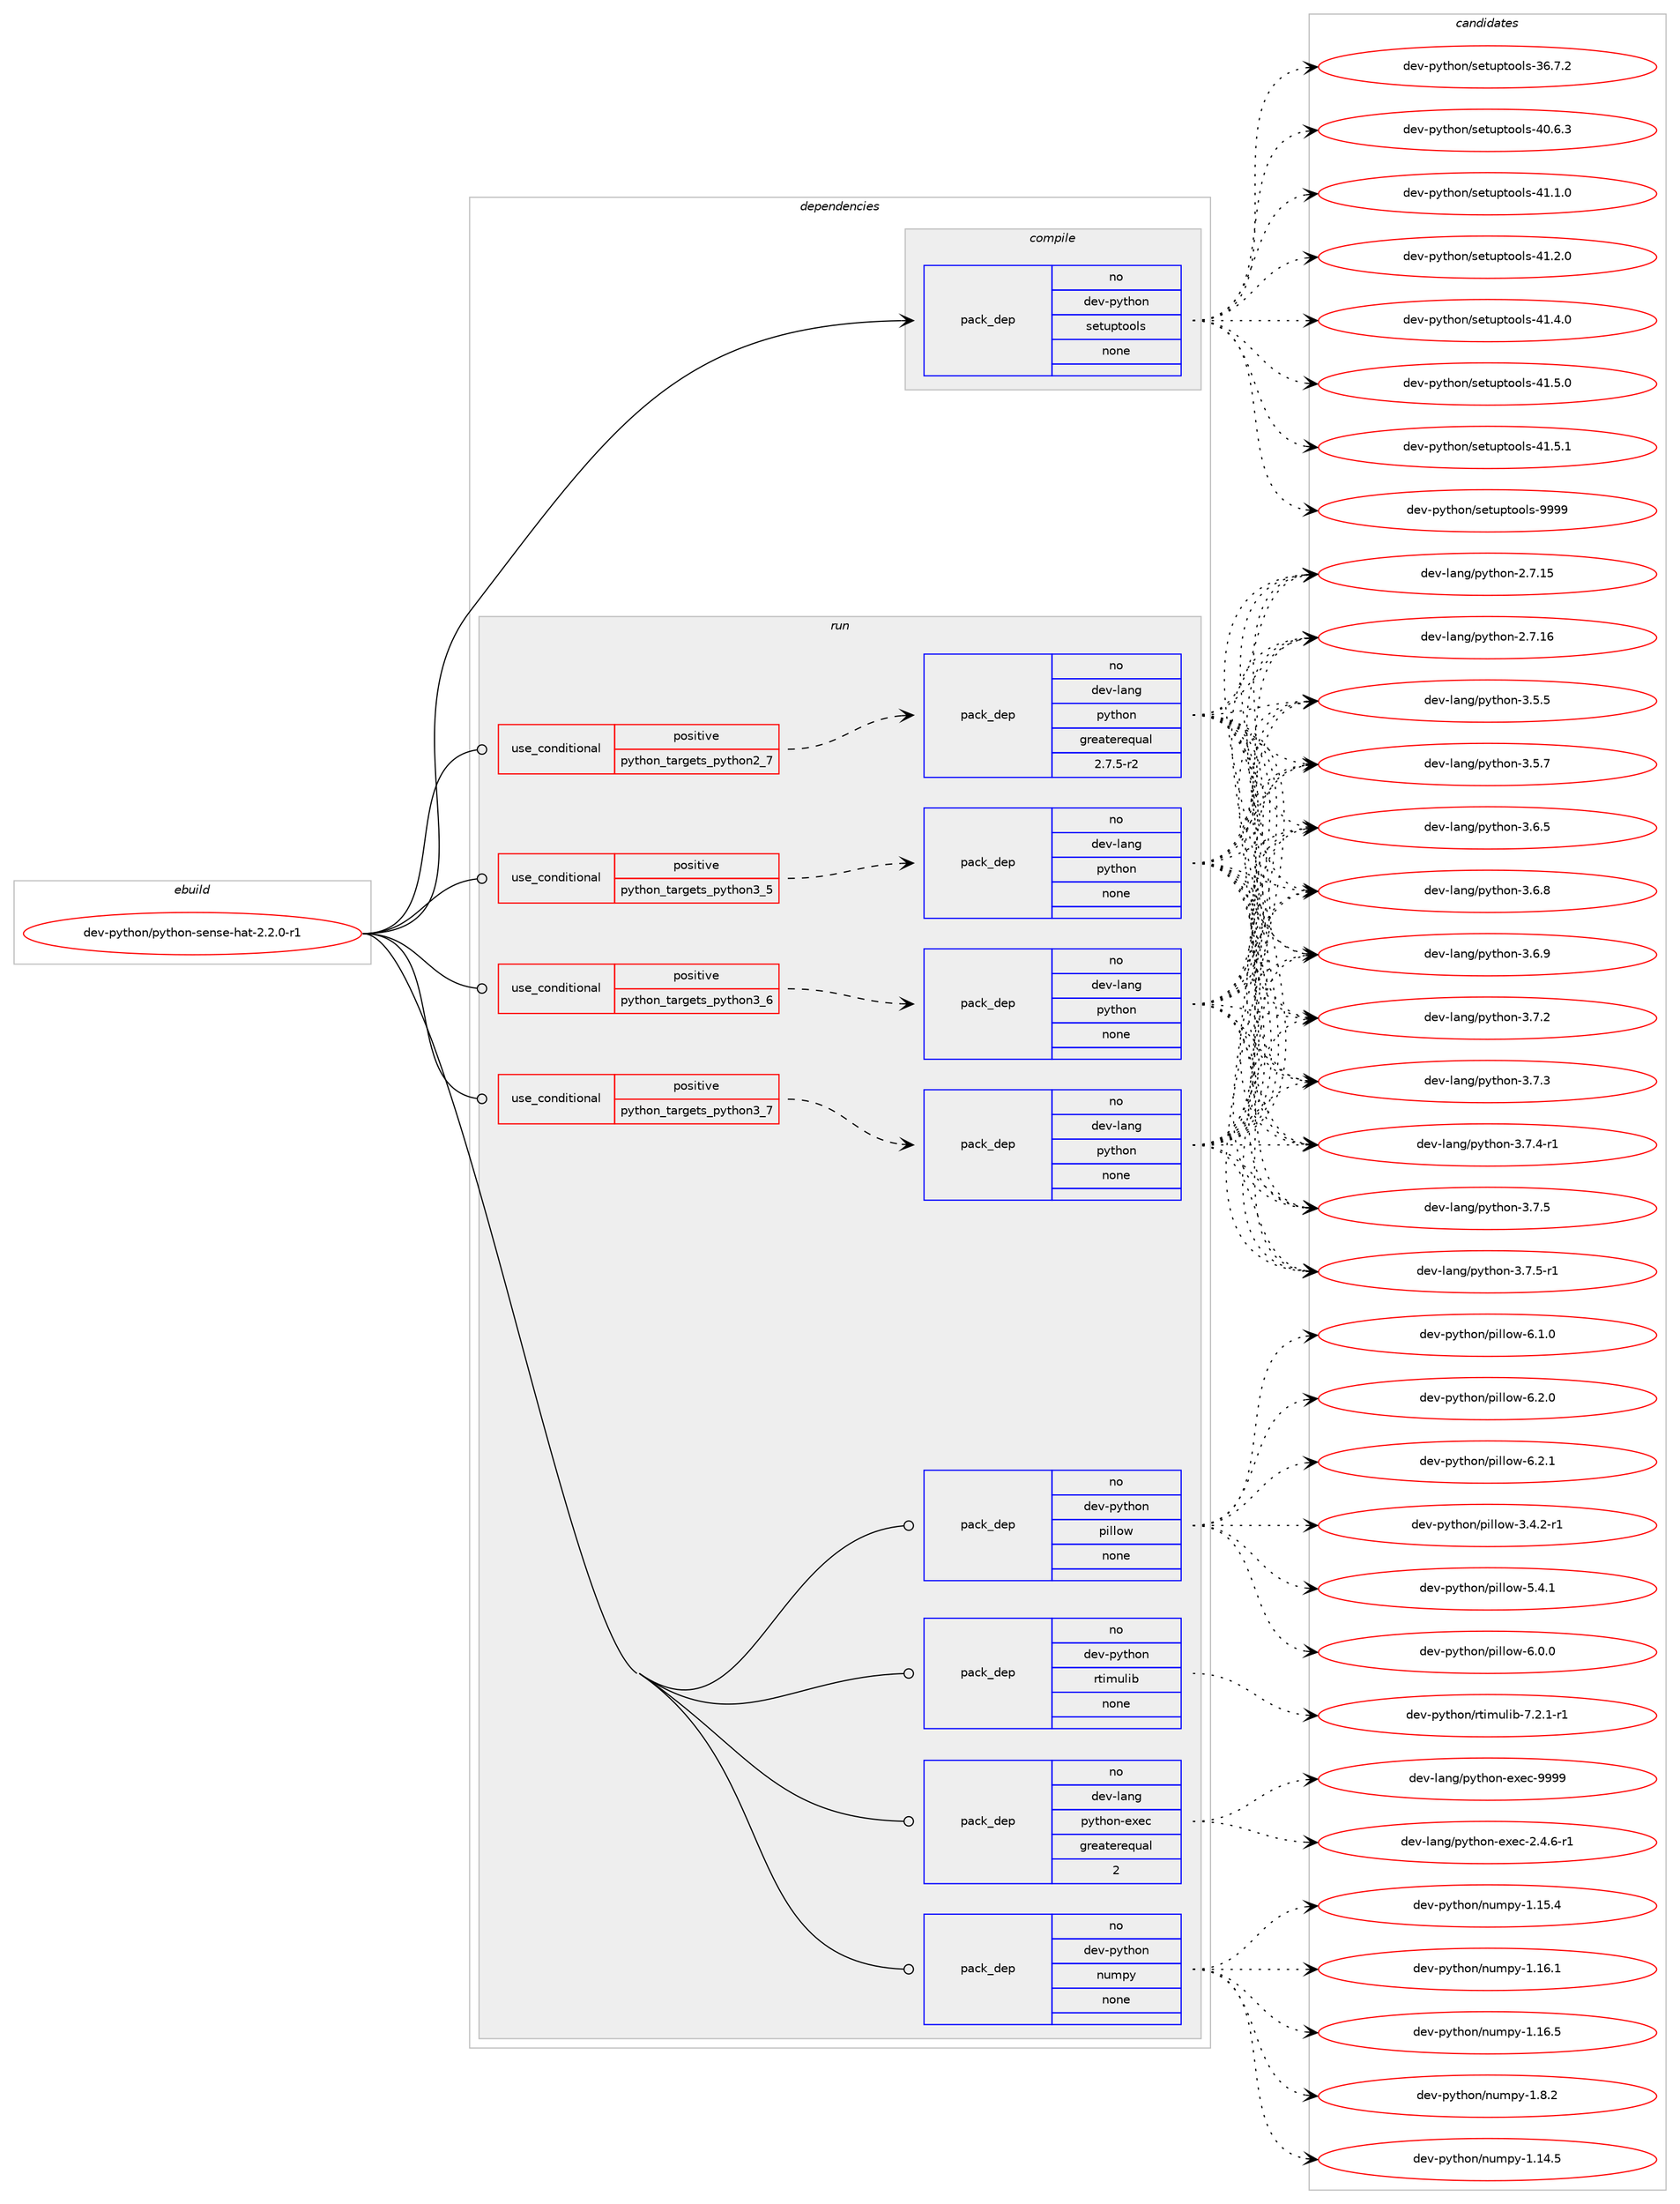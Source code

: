 digraph prolog {

# *************
# Graph options
# *************

newrank=true;
concentrate=true;
compound=true;
graph [rankdir=LR,fontname=Helvetica,fontsize=10,ranksep=1.5];#, ranksep=2.5, nodesep=0.2];
edge  [arrowhead=vee];
node  [fontname=Helvetica,fontsize=10];

# **********
# The ebuild
# **********

subgraph cluster_leftcol {
color=gray;
rank=same;
label=<<i>ebuild</i>>;
id [label="dev-python/python-sense-hat-2.2.0-r1", color=red, width=4, href="../dev-python/python-sense-hat-2.2.0-r1.svg"];
}

# ****************
# The dependencies
# ****************

subgraph cluster_midcol {
color=gray;
label=<<i>dependencies</i>>;
subgraph cluster_compile {
fillcolor="#eeeeee";
style=filled;
label=<<i>compile</i>>;
subgraph pack473061 {
dependency632805 [label=<<TABLE BORDER="0" CELLBORDER="1" CELLSPACING="0" CELLPADDING="4" WIDTH="220"><TR><TD ROWSPAN="6" CELLPADDING="30">pack_dep</TD></TR><TR><TD WIDTH="110">no</TD></TR><TR><TD>dev-python</TD></TR><TR><TD>setuptools</TD></TR><TR><TD>none</TD></TR><TR><TD></TD></TR></TABLE>>, shape=none, color=blue];
}
id:e -> dependency632805:w [weight=20,style="solid",arrowhead="vee"];
}
subgraph cluster_compileandrun {
fillcolor="#eeeeee";
style=filled;
label=<<i>compile and run</i>>;
}
subgraph cluster_run {
fillcolor="#eeeeee";
style=filled;
label=<<i>run</i>>;
subgraph cond147872 {
dependency632806 [label=<<TABLE BORDER="0" CELLBORDER="1" CELLSPACING="0" CELLPADDING="4"><TR><TD ROWSPAN="3" CELLPADDING="10">use_conditional</TD></TR><TR><TD>positive</TD></TR><TR><TD>python_targets_python2_7</TD></TR></TABLE>>, shape=none, color=red];
subgraph pack473062 {
dependency632807 [label=<<TABLE BORDER="0" CELLBORDER="1" CELLSPACING="0" CELLPADDING="4" WIDTH="220"><TR><TD ROWSPAN="6" CELLPADDING="30">pack_dep</TD></TR><TR><TD WIDTH="110">no</TD></TR><TR><TD>dev-lang</TD></TR><TR><TD>python</TD></TR><TR><TD>greaterequal</TD></TR><TR><TD>2.7.5-r2</TD></TR></TABLE>>, shape=none, color=blue];
}
dependency632806:e -> dependency632807:w [weight=20,style="dashed",arrowhead="vee"];
}
id:e -> dependency632806:w [weight=20,style="solid",arrowhead="odot"];
subgraph cond147873 {
dependency632808 [label=<<TABLE BORDER="0" CELLBORDER="1" CELLSPACING="0" CELLPADDING="4"><TR><TD ROWSPAN="3" CELLPADDING="10">use_conditional</TD></TR><TR><TD>positive</TD></TR><TR><TD>python_targets_python3_5</TD></TR></TABLE>>, shape=none, color=red];
subgraph pack473063 {
dependency632809 [label=<<TABLE BORDER="0" CELLBORDER="1" CELLSPACING="0" CELLPADDING="4" WIDTH="220"><TR><TD ROWSPAN="6" CELLPADDING="30">pack_dep</TD></TR><TR><TD WIDTH="110">no</TD></TR><TR><TD>dev-lang</TD></TR><TR><TD>python</TD></TR><TR><TD>none</TD></TR><TR><TD></TD></TR></TABLE>>, shape=none, color=blue];
}
dependency632808:e -> dependency632809:w [weight=20,style="dashed",arrowhead="vee"];
}
id:e -> dependency632808:w [weight=20,style="solid",arrowhead="odot"];
subgraph cond147874 {
dependency632810 [label=<<TABLE BORDER="0" CELLBORDER="1" CELLSPACING="0" CELLPADDING="4"><TR><TD ROWSPAN="3" CELLPADDING="10">use_conditional</TD></TR><TR><TD>positive</TD></TR><TR><TD>python_targets_python3_6</TD></TR></TABLE>>, shape=none, color=red];
subgraph pack473064 {
dependency632811 [label=<<TABLE BORDER="0" CELLBORDER="1" CELLSPACING="0" CELLPADDING="4" WIDTH="220"><TR><TD ROWSPAN="6" CELLPADDING="30">pack_dep</TD></TR><TR><TD WIDTH="110">no</TD></TR><TR><TD>dev-lang</TD></TR><TR><TD>python</TD></TR><TR><TD>none</TD></TR><TR><TD></TD></TR></TABLE>>, shape=none, color=blue];
}
dependency632810:e -> dependency632811:w [weight=20,style="dashed",arrowhead="vee"];
}
id:e -> dependency632810:w [weight=20,style="solid",arrowhead="odot"];
subgraph cond147875 {
dependency632812 [label=<<TABLE BORDER="0" CELLBORDER="1" CELLSPACING="0" CELLPADDING="4"><TR><TD ROWSPAN="3" CELLPADDING="10">use_conditional</TD></TR><TR><TD>positive</TD></TR><TR><TD>python_targets_python3_7</TD></TR></TABLE>>, shape=none, color=red];
subgraph pack473065 {
dependency632813 [label=<<TABLE BORDER="0" CELLBORDER="1" CELLSPACING="0" CELLPADDING="4" WIDTH="220"><TR><TD ROWSPAN="6" CELLPADDING="30">pack_dep</TD></TR><TR><TD WIDTH="110">no</TD></TR><TR><TD>dev-lang</TD></TR><TR><TD>python</TD></TR><TR><TD>none</TD></TR><TR><TD></TD></TR></TABLE>>, shape=none, color=blue];
}
dependency632812:e -> dependency632813:w [weight=20,style="dashed",arrowhead="vee"];
}
id:e -> dependency632812:w [weight=20,style="solid",arrowhead="odot"];
subgraph pack473066 {
dependency632814 [label=<<TABLE BORDER="0" CELLBORDER="1" CELLSPACING="0" CELLPADDING="4" WIDTH="220"><TR><TD ROWSPAN="6" CELLPADDING="30">pack_dep</TD></TR><TR><TD WIDTH="110">no</TD></TR><TR><TD>dev-lang</TD></TR><TR><TD>python-exec</TD></TR><TR><TD>greaterequal</TD></TR><TR><TD>2</TD></TR></TABLE>>, shape=none, color=blue];
}
id:e -> dependency632814:w [weight=20,style="solid",arrowhead="odot"];
subgraph pack473067 {
dependency632815 [label=<<TABLE BORDER="0" CELLBORDER="1" CELLSPACING="0" CELLPADDING="4" WIDTH="220"><TR><TD ROWSPAN="6" CELLPADDING="30">pack_dep</TD></TR><TR><TD WIDTH="110">no</TD></TR><TR><TD>dev-python</TD></TR><TR><TD>numpy</TD></TR><TR><TD>none</TD></TR><TR><TD></TD></TR></TABLE>>, shape=none, color=blue];
}
id:e -> dependency632815:w [weight=20,style="solid",arrowhead="odot"];
subgraph pack473068 {
dependency632816 [label=<<TABLE BORDER="0" CELLBORDER="1" CELLSPACING="0" CELLPADDING="4" WIDTH="220"><TR><TD ROWSPAN="6" CELLPADDING="30">pack_dep</TD></TR><TR><TD WIDTH="110">no</TD></TR><TR><TD>dev-python</TD></TR><TR><TD>pillow</TD></TR><TR><TD>none</TD></TR><TR><TD></TD></TR></TABLE>>, shape=none, color=blue];
}
id:e -> dependency632816:w [weight=20,style="solid",arrowhead="odot"];
subgraph pack473069 {
dependency632817 [label=<<TABLE BORDER="0" CELLBORDER="1" CELLSPACING="0" CELLPADDING="4" WIDTH="220"><TR><TD ROWSPAN="6" CELLPADDING="30">pack_dep</TD></TR><TR><TD WIDTH="110">no</TD></TR><TR><TD>dev-python</TD></TR><TR><TD>rtimulib</TD></TR><TR><TD>none</TD></TR><TR><TD></TD></TR></TABLE>>, shape=none, color=blue];
}
id:e -> dependency632817:w [weight=20,style="solid",arrowhead="odot"];
}
}

# **************
# The candidates
# **************

subgraph cluster_choices {
rank=same;
color=gray;
label=<<i>candidates</i>>;

subgraph choice473061 {
color=black;
nodesep=1;
choice100101118451121211161041111104711510111611711211611111110811545515446554650 [label="dev-python/setuptools-36.7.2", color=red, width=4,href="../dev-python/setuptools-36.7.2.svg"];
choice100101118451121211161041111104711510111611711211611111110811545524846544651 [label="dev-python/setuptools-40.6.3", color=red, width=4,href="../dev-python/setuptools-40.6.3.svg"];
choice100101118451121211161041111104711510111611711211611111110811545524946494648 [label="dev-python/setuptools-41.1.0", color=red, width=4,href="../dev-python/setuptools-41.1.0.svg"];
choice100101118451121211161041111104711510111611711211611111110811545524946504648 [label="dev-python/setuptools-41.2.0", color=red, width=4,href="../dev-python/setuptools-41.2.0.svg"];
choice100101118451121211161041111104711510111611711211611111110811545524946524648 [label="dev-python/setuptools-41.4.0", color=red, width=4,href="../dev-python/setuptools-41.4.0.svg"];
choice100101118451121211161041111104711510111611711211611111110811545524946534648 [label="dev-python/setuptools-41.5.0", color=red, width=4,href="../dev-python/setuptools-41.5.0.svg"];
choice100101118451121211161041111104711510111611711211611111110811545524946534649 [label="dev-python/setuptools-41.5.1", color=red, width=4,href="../dev-python/setuptools-41.5.1.svg"];
choice10010111845112121116104111110471151011161171121161111111081154557575757 [label="dev-python/setuptools-9999", color=red, width=4,href="../dev-python/setuptools-9999.svg"];
dependency632805:e -> choice100101118451121211161041111104711510111611711211611111110811545515446554650:w [style=dotted,weight="100"];
dependency632805:e -> choice100101118451121211161041111104711510111611711211611111110811545524846544651:w [style=dotted,weight="100"];
dependency632805:e -> choice100101118451121211161041111104711510111611711211611111110811545524946494648:w [style=dotted,weight="100"];
dependency632805:e -> choice100101118451121211161041111104711510111611711211611111110811545524946504648:w [style=dotted,weight="100"];
dependency632805:e -> choice100101118451121211161041111104711510111611711211611111110811545524946524648:w [style=dotted,weight="100"];
dependency632805:e -> choice100101118451121211161041111104711510111611711211611111110811545524946534648:w [style=dotted,weight="100"];
dependency632805:e -> choice100101118451121211161041111104711510111611711211611111110811545524946534649:w [style=dotted,weight="100"];
dependency632805:e -> choice10010111845112121116104111110471151011161171121161111111081154557575757:w [style=dotted,weight="100"];
}
subgraph choice473062 {
color=black;
nodesep=1;
choice10010111845108971101034711212111610411111045504655464953 [label="dev-lang/python-2.7.15", color=red, width=4,href="../dev-lang/python-2.7.15.svg"];
choice10010111845108971101034711212111610411111045504655464954 [label="dev-lang/python-2.7.16", color=red, width=4,href="../dev-lang/python-2.7.16.svg"];
choice100101118451089711010347112121116104111110455146534653 [label="dev-lang/python-3.5.5", color=red, width=4,href="../dev-lang/python-3.5.5.svg"];
choice100101118451089711010347112121116104111110455146534655 [label="dev-lang/python-3.5.7", color=red, width=4,href="../dev-lang/python-3.5.7.svg"];
choice100101118451089711010347112121116104111110455146544653 [label="dev-lang/python-3.6.5", color=red, width=4,href="../dev-lang/python-3.6.5.svg"];
choice100101118451089711010347112121116104111110455146544656 [label="dev-lang/python-3.6.8", color=red, width=4,href="../dev-lang/python-3.6.8.svg"];
choice100101118451089711010347112121116104111110455146544657 [label="dev-lang/python-3.6.9", color=red, width=4,href="../dev-lang/python-3.6.9.svg"];
choice100101118451089711010347112121116104111110455146554650 [label="dev-lang/python-3.7.2", color=red, width=4,href="../dev-lang/python-3.7.2.svg"];
choice100101118451089711010347112121116104111110455146554651 [label="dev-lang/python-3.7.3", color=red, width=4,href="../dev-lang/python-3.7.3.svg"];
choice1001011184510897110103471121211161041111104551465546524511449 [label="dev-lang/python-3.7.4-r1", color=red, width=4,href="../dev-lang/python-3.7.4-r1.svg"];
choice100101118451089711010347112121116104111110455146554653 [label="dev-lang/python-3.7.5", color=red, width=4,href="../dev-lang/python-3.7.5.svg"];
choice1001011184510897110103471121211161041111104551465546534511449 [label="dev-lang/python-3.7.5-r1", color=red, width=4,href="../dev-lang/python-3.7.5-r1.svg"];
dependency632807:e -> choice10010111845108971101034711212111610411111045504655464953:w [style=dotted,weight="100"];
dependency632807:e -> choice10010111845108971101034711212111610411111045504655464954:w [style=dotted,weight="100"];
dependency632807:e -> choice100101118451089711010347112121116104111110455146534653:w [style=dotted,weight="100"];
dependency632807:e -> choice100101118451089711010347112121116104111110455146534655:w [style=dotted,weight="100"];
dependency632807:e -> choice100101118451089711010347112121116104111110455146544653:w [style=dotted,weight="100"];
dependency632807:e -> choice100101118451089711010347112121116104111110455146544656:w [style=dotted,weight="100"];
dependency632807:e -> choice100101118451089711010347112121116104111110455146544657:w [style=dotted,weight="100"];
dependency632807:e -> choice100101118451089711010347112121116104111110455146554650:w [style=dotted,weight="100"];
dependency632807:e -> choice100101118451089711010347112121116104111110455146554651:w [style=dotted,weight="100"];
dependency632807:e -> choice1001011184510897110103471121211161041111104551465546524511449:w [style=dotted,weight="100"];
dependency632807:e -> choice100101118451089711010347112121116104111110455146554653:w [style=dotted,weight="100"];
dependency632807:e -> choice1001011184510897110103471121211161041111104551465546534511449:w [style=dotted,weight="100"];
}
subgraph choice473063 {
color=black;
nodesep=1;
choice10010111845108971101034711212111610411111045504655464953 [label="dev-lang/python-2.7.15", color=red, width=4,href="../dev-lang/python-2.7.15.svg"];
choice10010111845108971101034711212111610411111045504655464954 [label="dev-lang/python-2.7.16", color=red, width=4,href="../dev-lang/python-2.7.16.svg"];
choice100101118451089711010347112121116104111110455146534653 [label="dev-lang/python-3.5.5", color=red, width=4,href="../dev-lang/python-3.5.5.svg"];
choice100101118451089711010347112121116104111110455146534655 [label="dev-lang/python-3.5.7", color=red, width=4,href="../dev-lang/python-3.5.7.svg"];
choice100101118451089711010347112121116104111110455146544653 [label="dev-lang/python-3.6.5", color=red, width=4,href="../dev-lang/python-3.6.5.svg"];
choice100101118451089711010347112121116104111110455146544656 [label="dev-lang/python-3.6.8", color=red, width=4,href="../dev-lang/python-3.6.8.svg"];
choice100101118451089711010347112121116104111110455146544657 [label="dev-lang/python-3.6.9", color=red, width=4,href="../dev-lang/python-3.6.9.svg"];
choice100101118451089711010347112121116104111110455146554650 [label="dev-lang/python-3.7.2", color=red, width=4,href="../dev-lang/python-3.7.2.svg"];
choice100101118451089711010347112121116104111110455146554651 [label="dev-lang/python-3.7.3", color=red, width=4,href="../dev-lang/python-3.7.3.svg"];
choice1001011184510897110103471121211161041111104551465546524511449 [label="dev-lang/python-3.7.4-r1", color=red, width=4,href="../dev-lang/python-3.7.4-r1.svg"];
choice100101118451089711010347112121116104111110455146554653 [label="dev-lang/python-3.7.5", color=red, width=4,href="../dev-lang/python-3.7.5.svg"];
choice1001011184510897110103471121211161041111104551465546534511449 [label="dev-lang/python-3.7.5-r1", color=red, width=4,href="../dev-lang/python-3.7.5-r1.svg"];
dependency632809:e -> choice10010111845108971101034711212111610411111045504655464953:w [style=dotted,weight="100"];
dependency632809:e -> choice10010111845108971101034711212111610411111045504655464954:w [style=dotted,weight="100"];
dependency632809:e -> choice100101118451089711010347112121116104111110455146534653:w [style=dotted,weight="100"];
dependency632809:e -> choice100101118451089711010347112121116104111110455146534655:w [style=dotted,weight="100"];
dependency632809:e -> choice100101118451089711010347112121116104111110455146544653:w [style=dotted,weight="100"];
dependency632809:e -> choice100101118451089711010347112121116104111110455146544656:w [style=dotted,weight="100"];
dependency632809:e -> choice100101118451089711010347112121116104111110455146544657:w [style=dotted,weight="100"];
dependency632809:e -> choice100101118451089711010347112121116104111110455146554650:w [style=dotted,weight="100"];
dependency632809:e -> choice100101118451089711010347112121116104111110455146554651:w [style=dotted,weight="100"];
dependency632809:e -> choice1001011184510897110103471121211161041111104551465546524511449:w [style=dotted,weight="100"];
dependency632809:e -> choice100101118451089711010347112121116104111110455146554653:w [style=dotted,weight="100"];
dependency632809:e -> choice1001011184510897110103471121211161041111104551465546534511449:w [style=dotted,weight="100"];
}
subgraph choice473064 {
color=black;
nodesep=1;
choice10010111845108971101034711212111610411111045504655464953 [label="dev-lang/python-2.7.15", color=red, width=4,href="../dev-lang/python-2.7.15.svg"];
choice10010111845108971101034711212111610411111045504655464954 [label="dev-lang/python-2.7.16", color=red, width=4,href="../dev-lang/python-2.7.16.svg"];
choice100101118451089711010347112121116104111110455146534653 [label="dev-lang/python-3.5.5", color=red, width=4,href="../dev-lang/python-3.5.5.svg"];
choice100101118451089711010347112121116104111110455146534655 [label="dev-lang/python-3.5.7", color=red, width=4,href="../dev-lang/python-3.5.7.svg"];
choice100101118451089711010347112121116104111110455146544653 [label="dev-lang/python-3.6.5", color=red, width=4,href="../dev-lang/python-3.6.5.svg"];
choice100101118451089711010347112121116104111110455146544656 [label="dev-lang/python-3.6.8", color=red, width=4,href="../dev-lang/python-3.6.8.svg"];
choice100101118451089711010347112121116104111110455146544657 [label="dev-lang/python-3.6.9", color=red, width=4,href="../dev-lang/python-3.6.9.svg"];
choice100101118451089711010347112121116104111110455146554650 [label="dev-lang/python-3.7.2", color=red, width=4,href="../dev-lang/python-3.7.2.svg"];
choice100101118451089711010347112121116104111110455146554651 [label="dev-lang/python-3.7.3", color=red, width=4,href="../dev-lang/python-3.7.3.svg"];
choice1001011184510897110103471121211161041111104551465546524511449 [label="dev-lang/python-3.7.4-r1", color=red, width=4,href="../dev-lang/python-3.7.4-r1.svg"];
choice100101118451089711010347112121116104111110455146554653 [label="dev-lang/python-3.7.5", color=red, width=4,href="../dev-lang/python-3.7.5.svg"];
choice1001011184510897110103471121211161041111104551465546534511449 [label="dev-lang/python-3.7.5-r1", color=red, width=4,href="../dev-lang/python-3.7.5-r1.svg"];
dependency632811:e -> choice10010111845108971101034711212111610411111045504655464953:w [style=dotted,weight="100"];
dependency632811:e -> choice10010111845108971101034711212111610411111045504655464954:w [style=dotted,weight="100"];
dependency632811:e -> choice100101118451089711010347112121116104111110455146534653:w [style=dotted,weight="100"];
dependency632811:e -> choice100101118451089711010347112121116104111110455146534655:w [style=dotted,weight="100"];
dependency632811:e -> choice100101118451089711010347112121116104111110455146544653:w [style=dotted,weight="100"];
dependency632811:e -> choice100101118451089711010347112121116104111110455146544656:w [style=dotted,weight="100"];
dependency632811:e -> choice100101118451089711010347112121116104111110455146544657:w [style=dotted,weight="100"];
dependency632811:e -> choice100101118451089711010347112121116104111110455146554650:w [style=dotted,weight="100"];
dependency632811:e -> choice100101118451089711010347112121116104111110455146554651:w [style=dotted,weight="100"];
dependency632811:e -> choice1001011184510897110103471121211161041111104551465546524511449:w [style=dotted,weight="100"];
dependency632811:e -> choice100101118451089711010347112121116104111110455146554653:w [style=dotted,weight="100"];
dependency632811:e -> choice1001011184510897110103471121211161041111104551465546534511449:w [style=dotted,weight="100"];
}
subgraph choice473065 {
color=black;
nodesep=1;
choice10010111845108971101034711212111610411111045504655464953 [label="dev-lang/python-2.7.15", color=red, width=4,href="../dev-lang/python-2.7.15.svg"];
choice10010111845108971101034711212111610411111045504655464954 [label="dev-lang/python-2.7.16", color=red, width=4,href="../dev-lang/python-2.7.16.svg"];
choice100101118451089711010347112121116104111110455146534653 [label="dev-lang/python-3.5.5", color=red, width=4,href="../dev-lang/python-3.5.5.svg"];
choice100101118451089711010347112121116104111110455146534655 [label="dev-lang/python-3.5.7", color=red, width=4,href="../dev-lang/python-3.5.7.svg"];
choice100101118451089711010347112121116104111110455146544653 [label="dev-lang/python-3.6.5", color=red, width=4,href="../dev-lang/python-3.6.5.svg"];
choice100101118451089711010347112121116104111110455146544656 [label="dev-lang/python-3.6.8", color=red, width=4,href="../dev-lang/python-3.6.8.svg"];
choice100101118451089711010347112121116104111110455146544657 [label="dev-lang/python-3.6.9", color=red, width=4,href="../dev-lang/python-3.6.9.svg"];
choice100101118451089711010347112121116104111110455146554650 [label="dev-lang/python-3.7.2", color=red, width=4,href="../dev-lang/python-3.7.2.svg"];
choice100101118451089711010347112121116104111110455146554651 [label="dev-lang/python-3.7.3", color=red, width=4,href="../dev-lang/python-3.7.3.svg"];
choice1001011184510897110103471121211161041111104551465546524511449 [label="dev-lang/python-3.7.4-r1", color=red, width=4,href="../dev-lang/python-3.7.4-r1.svg"];
choice100101118451089711010347112121116104111110455146554653 [label="dev-lang/python-3.7.5", color=red, width=4,href="../dev-lang/python-3.7.5.svg"];
choice1001011184510897110103471121211161041111104551465546534511449 [label="dev-lang/python-3.7.5-r1", color=red, width=4,href="../dev-lang/python-3.7.5-r1.svg"];
dependency632813:e -> choice10010111845108971101034711212111610411111045504655464953:w [style=dotted,weight="100"];
dependency632813:e -> choice10010111845108971101034711212111610411111045504655464954:w [style=dotted,weight="100"];
dependency632813:e -> choice100101118451089711010347112121116104111110455146534653:w [style=dotted,weight="100"];
dependency632813:e -> choice100101118451089711010347112121116104111110455146534655:w [style=dotted,weight="100"];
dependency632813:e -> choice100101118451089711010347112121116104111110455146544653:w [style=dotted,weight="100"];
dependency632813:e -> choice100101118451089711010347112121116104111110455146544656:w [style=dotted,weight="100"];
dependency632813:e -> choice100101118451089711010347112121116104111110455146544657:w [style=dotted,weight="100"];
dependency632813:e -> choice100101118451089711010347112121116104111110455146554650:w [style=dotted,weight="100"];
dependency632813:e -> choice100101118451089711010347112121116104111110455146554651:w [style=dotted,weight="100"];
dependency632813:e -> choice1001011184510897110103471121211161041111104551465546524511449:w [style=dotted,weight="100"];
dependency632813:e -> choice100101118451089711010347112121116104111110455146554653:w [style=dotted,weight="100"];
dependency632813:e -> choice1001011184510897110103471121211161041111104551465546534511449:w [style=dotted,weight="100"];
}
subgraph choice473066 {
color=black;
nodesep=1;
choice10010111845108971101034711212111610411111045101120101994550465246544511449 [label="dev-lang/python-exec-2.4.6-r1", color=red, width=4,href="../dev-lang/python-exec-2.4.6-r1.svg"];
choice10010111845108971101034711212111610411111045101120101994557575757 [label="dev-lang/python-exec-9999", color=red, width=4,href="../dev-lang/python-exec-9999.svg"];
dependency632814:e -> choice10010111845108971101034711212111610411111045101120101994550465246544511449:w [style=dotted,weight="100"];
dependency632814:e -> choice10010111845108971101034711212111610411111045101120101994557575757:w [style=dotted,weight="100"];
}
subgraph choice473067 {
color=black;
nodesep=1;
choice100101118451121211161041111104711011710911212145494649524653 [label="dev-python/numpy-1.14.5", color=red, width=4,href="../dev-python/numpy-1.14.5.svg"];
choice100101118451121211161041111104711011710911212145494649534652 [label="dev-python/numpy-1.15.4", color=red, width=4,href="../dev-python/numpy-1.15.4.svg"];
choice100101118451121211161041111104711011710911212145494649544649 [label="dev-python/numpy-1.16.1", color=red, width=4,href="../dev-python/numpy-1.16.1.svg"];
choice100101118451121211161041111104711011710911212145494649544653 [label="dev-python/numpy-1.16.5", color=red, width=4,href="../dev-python/numpy-1.16.5.svg"];
choice1001011184511212111610411111047110117109112121454946564650 [label="dev-python/numpy-1.8.2", color=red, width=4,href="../dev-python/numpy-1.8.2.svg"];
dependency632815:e -> choice100101118451121211161041111104711011710911212145494649524653:w [style=dotted,weight="100"];
dependency632815:e -> choice100101118451121211161041111104711011710911212145494649534652:w [style=dotted,weight="100"];
dependency632815:e -> choice100101118451121211161041111104711011710911212145494649544649:w [style=dotted,weight="100"];
dependency632815:e -> choice100101118451121211161041111104711011710911212145494649544653:w [style=dotted,weight="100"];
dependency632815:e -> choice1001011184511212111610411111047110117109112121454946564650:w [style=dotted,weight="100"];
}
subgraph choice473068 {
color=black;
nodesep=1;
choice10010111845112121116104111110471121051081081111194551465246504511449 [label="dev-python/pillow-3.4.2-r1", color=red, width=4,href="../dev-python/pillow-3.4.2-r1.svg"];
choice1001011184511212111610411111047112105108108111119455346524649 [label="dev-python/pillow-5.4.1", color=red, width=4,href="../dev-python/pillow-5.4.1.svg"];
choice1001011184511212111610411111047112105108108111119455446484648 [label="dev-python/pillow-6.0.0", color=red, width=4,href="../dev-python/pillow-6.0.0.svg"];
choice1001011184511212111610411111047112105108108111119455446494648 [label="dev-python/pillow-6.1.0", color=red, width=4,href="../dev-python/pillow-6.1.0.svg"];
choice1001011184511212111610411111047112105108108111119455446504648 [label="dev-python/pillow-6.2.0", color=red, width=4,href="../dev-python/pillow-6.2.0.svg"];
choice1001011184511212111610411111047112105108108111119455446504649 [label="dev-python/pillow-6.2.1", color=red, width=4,href="../dev-python/pillow-6.2.1.svg"];
dependency632816:e -> choice10010111845112121116104111110471121051081081111194551465246504511449:w [style=dotted,weight="100"];
dependency632816:e -> choice1001011184511212111610411111047112105108108111119455346524649:w [style=dotted,weight="100"];
dependency632816:e -> choice1001011184511212111610411111047112105108108111119455446484648:w [style=dotted,weight="100"];
dependency632816:e -> choice1001011184511212111610411111047112105108108111119455446494648:w [style=dotted,weight="100"];
dependency632816:e -> choice1001011184511212111610411111047112105108108111119455446504648:w [style=dotted,weight="100"];
dependency632816:e -> choice1001011184511212111610411111047112105108108111119455446504649:w [style=dotted,weight="100"];
}
subgraph choice473069 {
color=black;
nodesep=1;
choice1001011184511212111610411111047114116105109117108105984555465046494511449 [label="dev-python/rtimulib-7.2.1-r1", color=red, width=4,href="../dev-python/rtimulib-7.2.1-r1.svg"];
dependency632817:e -> choice1001011184511212111610411111047114116105109117108105984555465046494511449:w [style=dotted,weight="100"];
}
}

}
